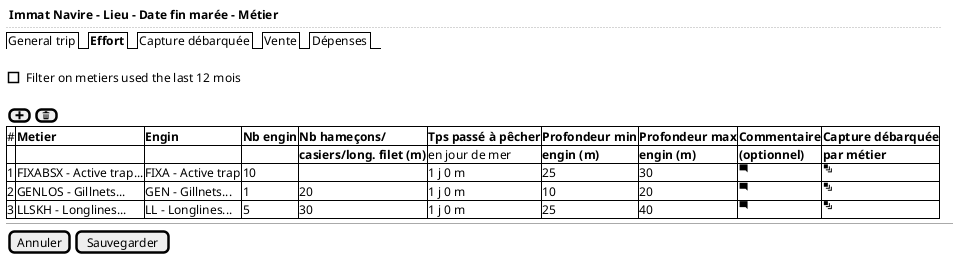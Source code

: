 @startsalt
{
  <b> Immat Navire - Lieu - Date fin marée - Métier
  ..
  {/ General trip | <b>Effort | Capture débarquée | Vente | Dépenses }
  .
  [] Filter on metiers used the last 12 mois
  .
  {[<&plus>]  | [<&trash>]}

  {#
  # | <b>Metier                | <b>Engin   | <b>Nb engin | <b>Nb hameçons/             | <b>Tps passé à pêcher | <b>Profondeur min | <b>Profondeur max  | <b>Commentaire  | <b>Capture débarquée
  . | .                        | .          | .           | <b>casiers/long. filet (m)  | en jour de mer        | <b>engin (m)      | <b>engin (m)       | <b>(optionnel)  | <b>par métier
  1 | FIXABSX - Active trap... | FIXA - Active trap   | 10 | . | 1 j 0 m | 25 | 30 | <&comment-square> | <&layers>
  2 | GENLOS - Gillnets...     | GEN - Gillnets...    | 1 | 20 | 1 j 0 m | 10 | 20 | <&comment-square> | <&layers>
  3 | LLSKH - Longlines...     | LL - Longlines...    | 5 | 30 | 1 j 0 m | 25 | 40 | <&comment-square> | <&layers>
  }

  -- | --

  {[Annuler] | [Sauvegarder]}
}
@endsalt


